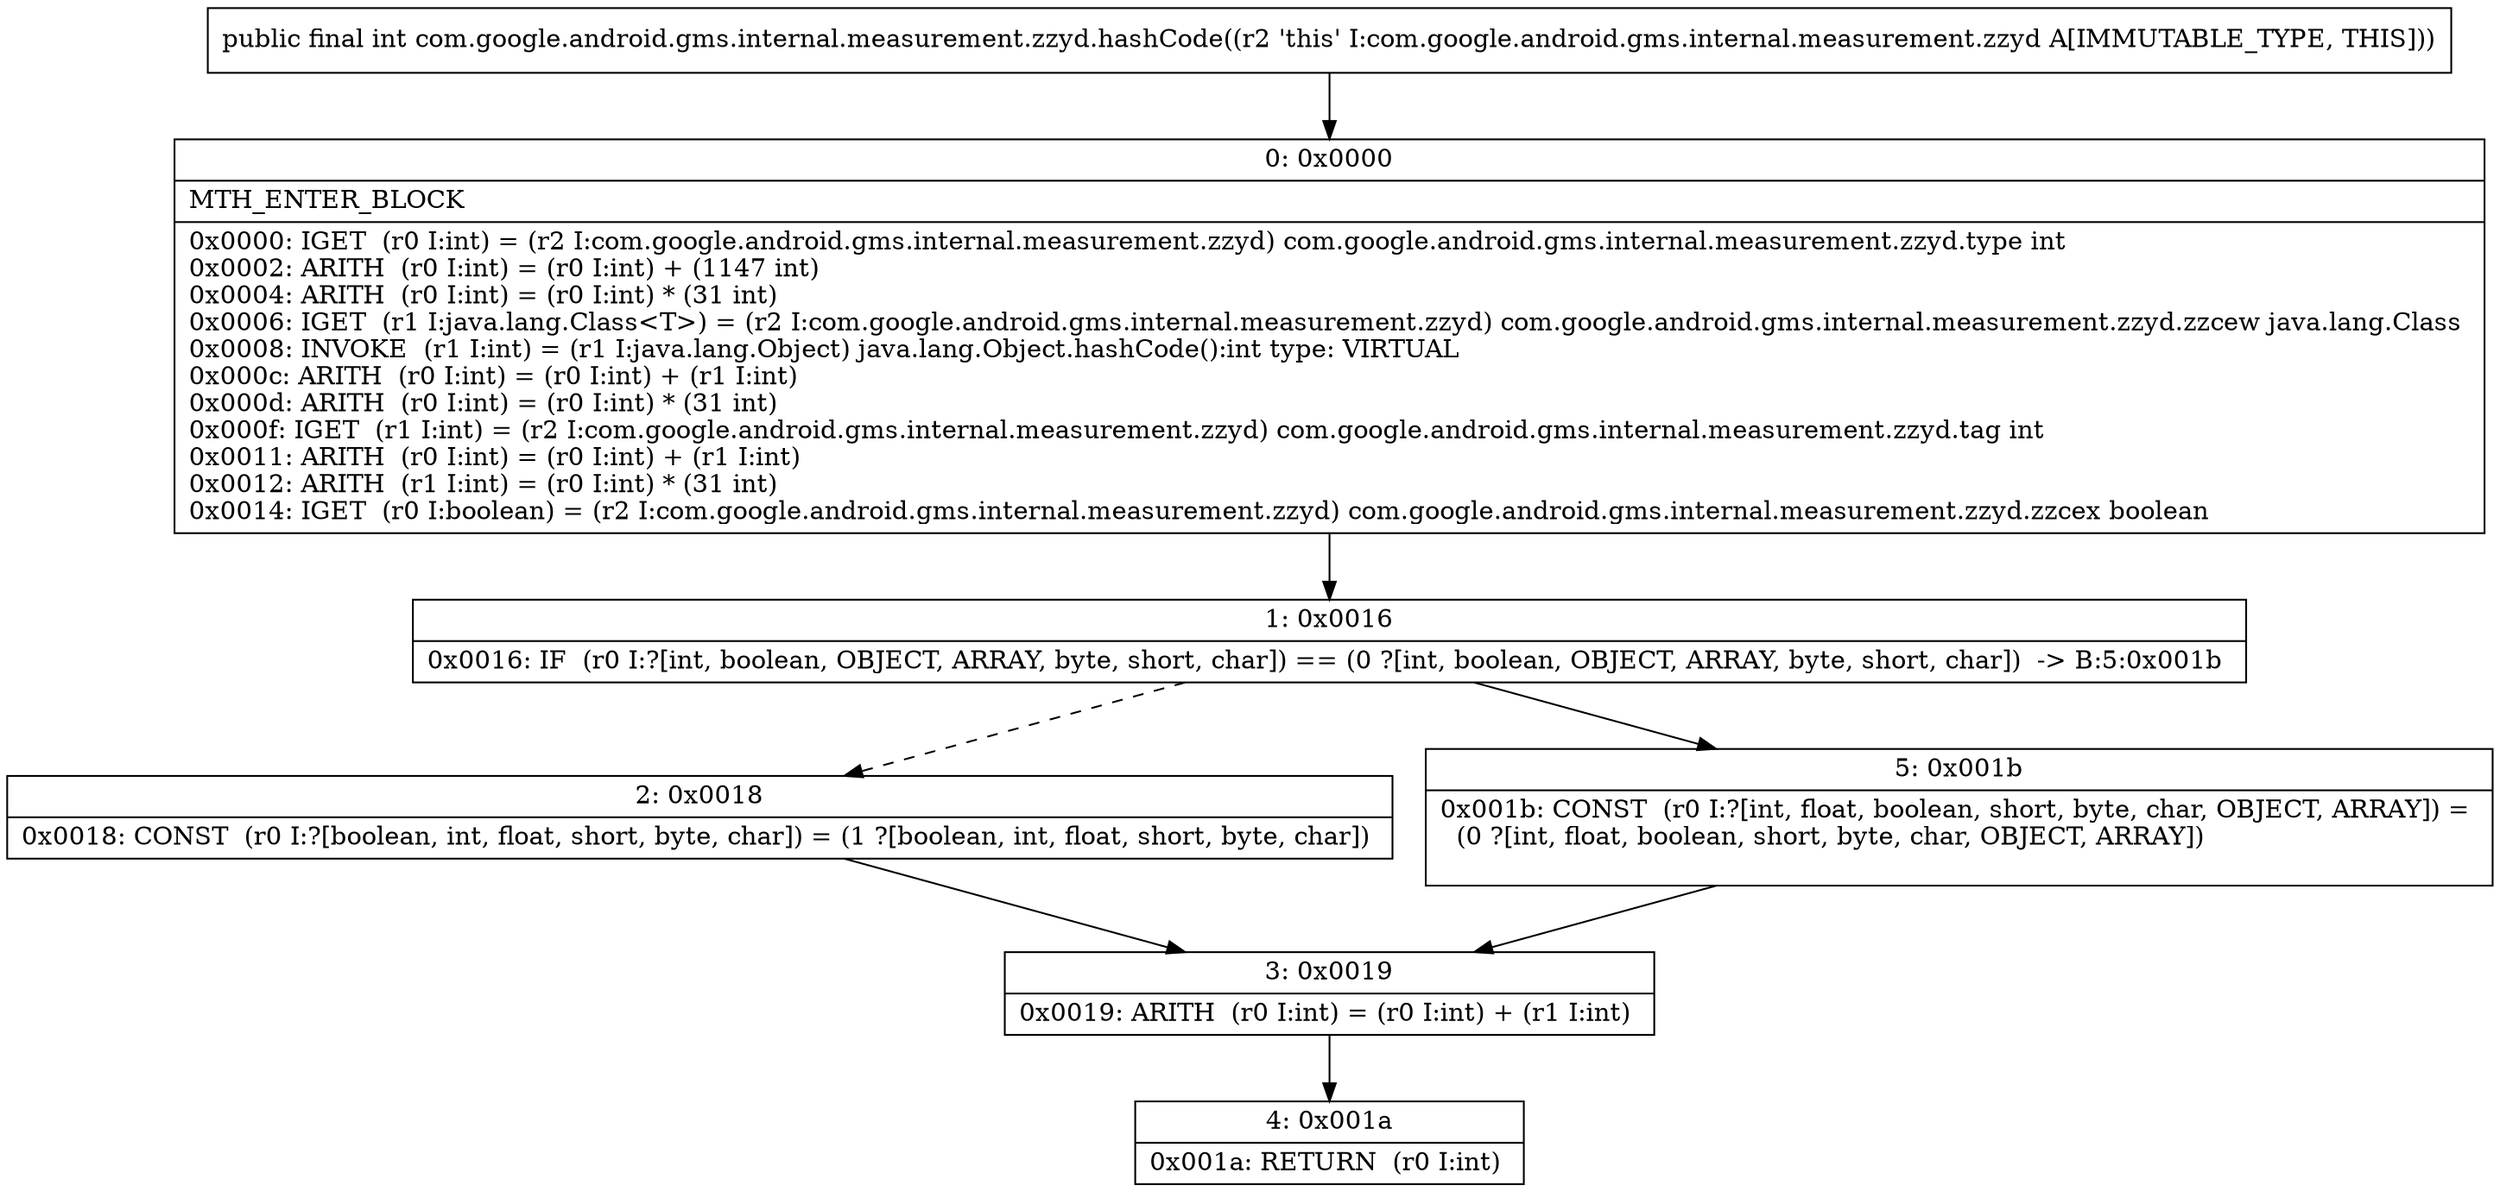 digraph "CFG forcom.google.android.gms.internal.measurement.zzyd.hashCode()I" {
Node_0 [shape=record,label="{0\:\ 0x0000|MTH_ENTER_BLOCK\l|0x0000: IGET  (r0 I:int) = (r2 I:com.google.android.gms.internal.measurement.zzyd) com.google.android.gms.internal.measurement.zzyd.type int \l0x0002: ARITH  (r0 I:int) = (r0 I:int) + (1147 int) \l0x0004: ARITH  (r0 I:int) = (r0 I:int) * (31 int) \l0x0006: IGET  (r1 I:java.lang.Class\<T\>) = (r2 I:com.google.android.gms.internal.measurement.zzyd) com.google.android.gms.internal.measurement.zzyd.zzcew java.lang.Class \l0x0008: INVOKE  (r1 I:int) = (r1 I:java.lang.Object) java.lang.Object.hashCode():int type: VIRTUAL \l0x000c: ARITH  (r0 I:int) = (r0 I:int) + (r1 I:int) \l0x000d: ARITH  (r0 I:int) = (r0 I:int) * (31 int) \l0x000f: IGET  (r1 I:int) = (r2 I:com.google.android.gms.internal.measurement.zzyd) com.google.android.gms.internal.measurement.zzyd.tag int \l0x0011: ARITH  (r0 I:int) = (r0 I:int) + (r1 I:int) \l0x0012: ARITH  (r1 I:int) = (r0 I:int) * (31 int) \l0x0014: IGET  (r0 I:boolean) = (r2 I:com.google.android.gms.internal.measurement.zzyd) com.google.android.gms.internal.measurement.zzyd.zzcex boolean \l}"];
Node_1 [shape=record,label="{1\:\ 0x0016|0x0016: IF  (r0 I:?[int, boolean, OBJECT, ARRAY, byte, short, char]) == (0 ?[int, boolean, OBJECT, ARRAY, byte, short, char])  \-\> B:5:0x001b \l}"];
Node_2 [shape=record,label="{2\:\ 0x0018|0x0018: CONST  (r0 I:?[boolean, int, float, short, byte, char]) = (1 ?[boolean, int, float, short, byte, char]) \l}"];
Node_3 [shape=record,label="{3\:\ 0x0019|0x0019: ARITH  (r0 I:int) = (r0 I:int) + (r1 I:int) \l}"];
Node_4 [shape=record,label="{4\:\ 0x001a|0x001a: RETURN  (r0 I:int) \l}"];
Node_5 [shape=record,label="{5\:\ 0x001b|0x001b: CONST  (r0 I:?[int, float, boolean, short, byte, char, OBJECT, ARRAY]) = \l  (0 ?[int, float, boolean, short, byte, char, OBJECT, ARRAY])\l \l}"];
MethodNode[shape=record,label="{public final int com.google.android.gms.internal.measurement.zzyd.hashCode((r2 'this' I:com.google.android.gms.internal.measurement.zzyd A[IMMUTABLE_TYPE, THIS])) }"];
MethodNode -> Node_0;
Node_0 -> Node_1;
Node_1 -> Node_2[style=dashed];
Node_1 -> Node_5;
Node_2 -> Node_3;
Node_3 -> Node_4;
Node_5 -> Node_3;
}

